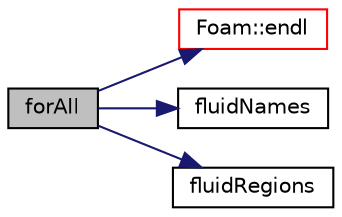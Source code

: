 digraph "forAll"
{
  bgcolor="transparent";
  edge [fontname="Helvetica",fontsize="10",labelfontname="Helvetica",labelfontsize="10"];
  node [fontname="Helvetica",fontsize="10",shape=record];
  rankdir="LR";
  Node1 [label="forAll",height=0.2,width=0.4,color="black", fillcolor="grey75", style="filled", fontcolor="black"];
  Node1 -> Node2 [color="midnightblue",fontsize="10",style="solid",fontname="Helvetica"];
  Node2 [label="Foam::endl",height=0.2,width=0.4,color="red",URL="$a10936.html#a2db8fe02a0d3909e9351bb4275b23ce4",tooltip="Add newline and flush stream. "];
  Node1 -> Node3 [color="midnightblue",fontsize="10",style="solid",fontname="Helvetica"];
  Node3 [label="fluidNames",height=0.2,width=0.4,color="black",URL="$a03334.html#aa34db937f694241e1643f79aa3f67c46"];
  Node1 -> Node4 [color="midnightblue",fontsize="10",style="solid",fontname="Helvetica"];
  Node4 [label="fluidRegions",height=0.2,width=0.4,color="black",URL="$a03334.html#a08b4d27e6932a7658115d87058b7eb5f"];
}
